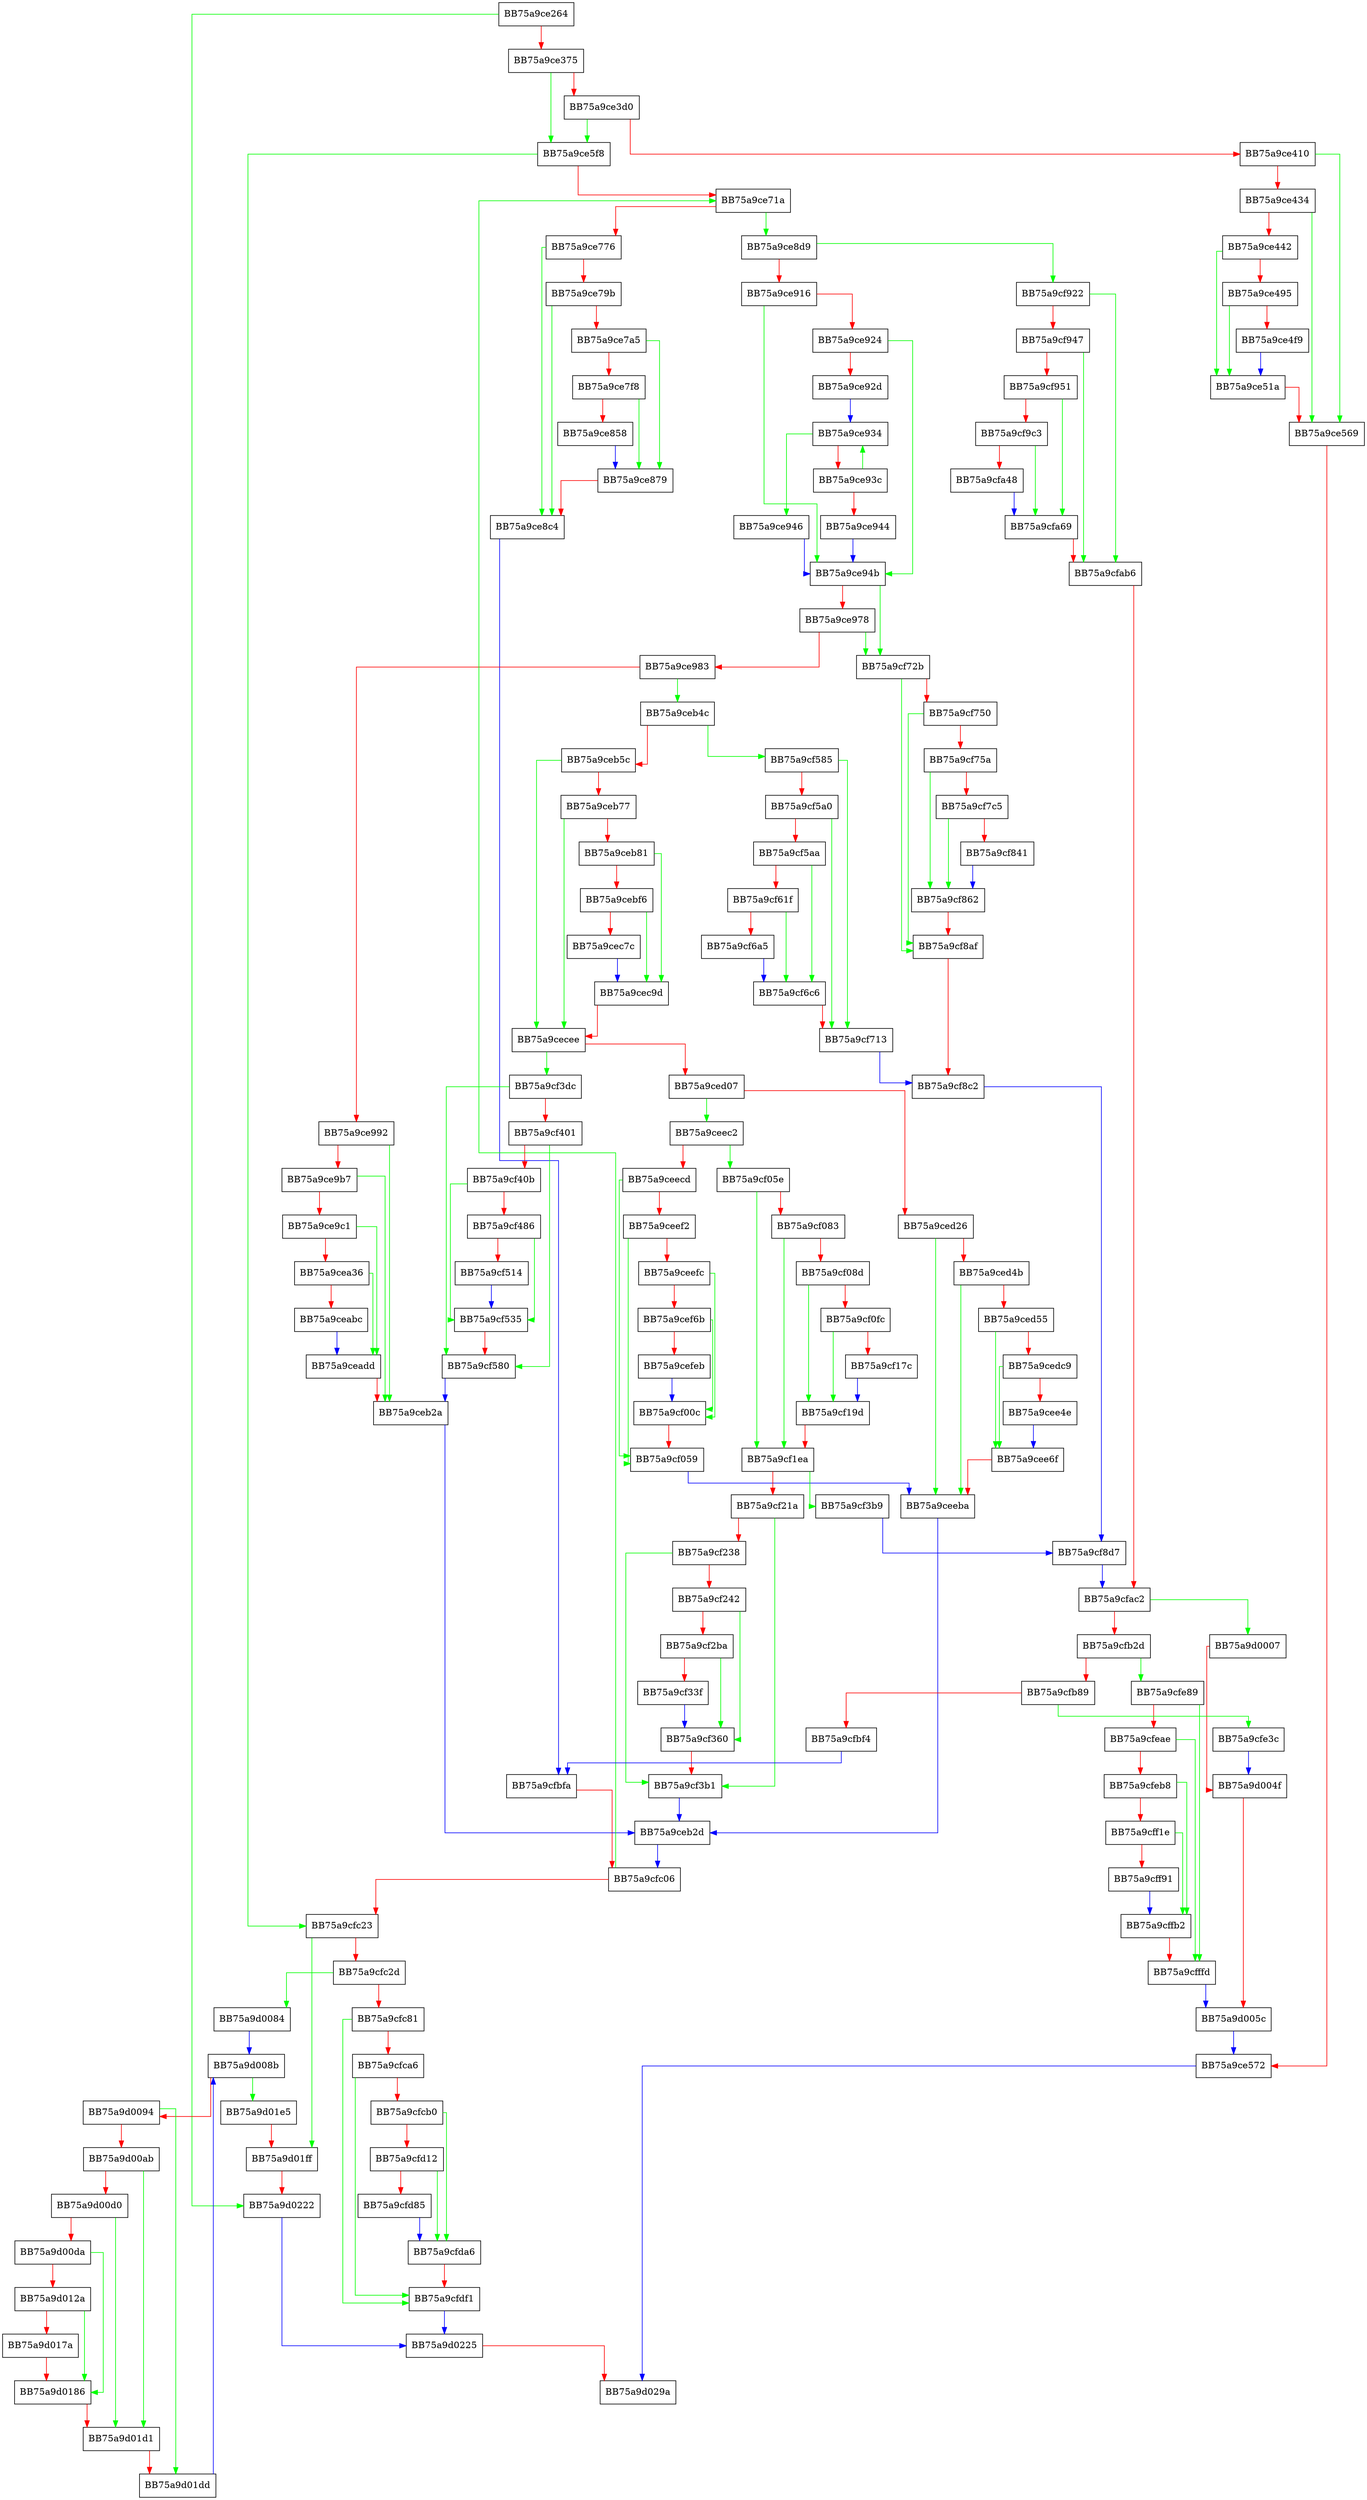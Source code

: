 digraph _import_cfi_database {
  node [shape="box"];
  graph [splines=ortho];
  BB75a9ce264 -> BB75a9d0222 [color="green"];
  BB75a9ce264 -> BB75a9ce375 [color="red"];
  BB75a9ce375 -> BB75a9ce5f8 [color="green"];
  BB75a9ce375 -> BB75a9ce3d0 [color="red"];
  BB75a9ce3d0 -> BB75a9ce5f8 [color="green"];
  BB75a9ce3d0 -> BB75a9ce410 [color="red"];
  BB75a9ce410 -> BB75a9ce569 [color="green"];
  BB75a9ce410 -> BB75a9ce434 [color="red"];
  BB75a9ce434 -> BB75a9ce569 [color="green"];
  BB75a9ce434 -> BB75a9ce442 [color="red"];
  BB75a9ce442 -> BB75a9ce51a [color="green"];
  BB75a9ce442 -> BB75a9ce495 [color="red"];
  BB75a9ce495 -> BB75a9ce51a [color="green"];
  BB75a9ce495 -> BB75a9ce4f9 [color="red"];
  BB75a9ce4f9 -> BB75a9ce51a [color="blue"];
  BB75a9ce51a -> BB75a9ce569 [color="red"];
  BB75a9ce569 -> BB75a9ce572 [color="red"];
  BB75a9ce572 -> BB75a9d029a [color="blue"];
  BB75a9ce5f8 -> BB75a9cfc23 [color="green"];
  BB75a9ce5f8 -> BB75a9ce71a [color="red"];
  BB75a9ce71a -> BB75a9ce8d9 [color="green"];
  BB75a9ce71a -> BB75a9ce776 [color="red"];
  BB75a9ce776 -> BB75a9ce8c4 [color="green"];
  BB75a9ce776 -> BB75a9ce79b [color="red"];
  BB75a9ce79b -> BB75a9ce8c4 [color="green"];
  BB75a9ce79b -> BB75a9ce7a5 [color="red"];
  BB75a9ce7a5 -> BB75a9ce879 [color="green"];
  BB75a9ce7a5 -> BB75a9ce7f8 [color="red"];
  BB75a9ce7f8 -> BB75a9ce879 [color="green"];
  BB75a9ce7f8 -> BB75a9ce858 [color="red"];
  BB75a9ce858 -> BB75a9ce879 [color="blue"];
  BB75a9ce879 -> BB75a9ce8c4 [color="red"];
  BB75a9ce8c4 -> BB75a9cfbfa [color="blue"];
  BB75a9ce8d9 -> BB75a9cf922 [color="green"];
  BB75a9ce8d9 -> BB75a9ce916 [color="red"];
  BB75a9ce916 -> BB75a9ce94b [color="green"];
  BB75a9ce916 -> BB75a9ce924 [color="red"];
  BB75a9ce924 -> BB75a9ce94b [color="green"];
  BB75a9ce924 -> BB75a9ce92d [color="red"];
  BB75a9ce92d -> BB75a9ce934 [color="blue"];
  BB75a9ce934 -> BB75a9ce946 [color="green"];
  BB75a9ce934 -> BB75a9ce93c [color="red"];
  BB75a9ce93c -> BB75a9ce934 [color="green"];
  BB75a9ce93c -> BB75a9ce944 [color="red"];
  BB75a9ce944 -> BB75a9ce94b [color="blue"];
  BB75a9ce946 -> BB75a9ce94b [color="blue"];
  BB75a9ce94b -> BB75a9cf72b [color="green"];
  BB75a9ce94b -> BB75a9ce978 [color="red"];
  BB75a9ce978 -> BB75a9cf72b [color="green"];
  BB75a9ce978 -> BB75a9ce983 [color="red"];
  BB75a9ce983 -> BB75a9ceb4c [color="green"];
  BB75a9ce983 -> BB75a9ce992 [color="red"];
  BB75a9ce992 -> BB75a9ceb2a [color="green"];
  BB75a9ce992 -> BB75a9ce9b7 [color="red"];
  BB75a9ce9b7 -> BB75a9ceb2a [color="green"];
  BB75a9ce9b7 -> BB75a9ce9c1 [color="red"];
  BB75a9ce9c1 -> BB75a9ceadd [color="green"];
  BB75a9ce9c1 -> BB75a9cea36 [color="red"];
  BB75a9cea36 -> BB75a9ceadd [color="green"];
  BB75a9cea36 -> BB75a9ceabc [color="red"];
  BB75a9ceabc -> BB75a9ceadd [color="blue"];
  BB75a9ceadd -> BB75a9ceb2a [color="red"];
  BB75a9ceb2a -> BB75a9ceb2d [color="blue"];
  BB75a9ceb2d -> BB75a9cfc06 [color="blue"];
  BB75a9ceb4c -> BB75a9cf585 [color="green"];
  BB75a9ceb4c -> BB75a9ceb5c [color="red"];
  BB75a9ceb5c -> BB75a9cecee [color="green"];
  BB75a9ceb5c -> BB75a9ceb77 [color="red"];
  BB75a9ceb77 -> BB75a9cecee [color="green"];
  BB75a9ceb77 -> BB75a9ceb81 [color="red"];
  BB75a9ceb81 -> BB75a9cec9d [color="green"];
  BB75a9ceb81 -> BB75a9cebf6 [color="red"];
  BB75a9cebf6 -> BB75a9cec9d [color="green"];
  BB75a9cebf6 -> BB75a9cec7c [color="red"];
  BB75a9cec7c -> BB75a9cec9d [color="blue"];
  BB75a9cec9d -> BB75a9cecee [color="red"];
  BB75a9cecee -> BB75a9cf3dc [color="green"];
  BB75a9cecee -> BB75a9ced07 [color="red"];
  BB75a9ced07 -> BB75a9ceec2 [color="green"];
  BB75a9ced07 -> BB75a9ced26 [color="red"];
  BB75a9ced26 -> BB75a9ceeba [color="green"];
  BB75a9ced26 -> BB75a9ced4b [color="red"];
  BB75a9ced4b -> BB75a9ceeba [color="green"];
  BB75a9ced4b -> BB75a9ced55 [color="red"];
  BB75a9ced55 -> BB75a9cee6f [color="green"];
  BB75a9ced55 -> BB75a9cedc9 [color="red"];
  BB75a9cedc9 -> BB75a9cee6f [color="green"];
  BB75a9cedc9 -> BB75a9cee4e [color="red"];
  BB75a9cee4e -> BB75a9cee6f [color="blue"];
  BB75a9cee6f -> BB75a9ceeba [color="red"];
  BB75a9ceeba -> BB75a9ceb2d [color="blue"];
  BB75a9ceec2 -> BB75a9cf05e [color="green"];
  BB75a9ceec2 -> BB75a9ceecd [color="red"];
  BB75a9ceecd -> BB75a9cf059 [color="green"];
  BB75a9ceecd -> BB75a9ceef2 [color="red"];
  BB75a9ceef2 -> BB75a9cf059 [color="green"];
  BB75a9ceef2 -> BB75a9ceefc [color="red"];
  BB75a9ceefc -> BB75a9cf00c [color="green"];
  BB75a9ceefc -> BB75a9cef6b [color="red"];
  BB75a9cef6b -> BB75a9cf00c [color="green"];
  BB75a9cef6b -> BB75a9cefeb [color="red"];
  BB75a9cefeb -> BB75a9cf00c [color="blue"];
  BB75a9cf00c -> BB75a9cf059 [color="red"];
  BB75a9cf059 -> BB75a9ceeba [color="blue"];
  BB75a9cf05e -> BB75a9cf1ea [color="green"];
  BB75a9cf05e -> BB75a9cf083 [color="red"];
  BB75a9cf083 -> BB75a9cf1ea [color="green"];
  BB75a9cf083 -> BB75a9cf08d [color="red"];
  BB75a9cf08d -> BB75a9cf19d [color="green"];
  BB75a9cf08d -> BB75a9cf0fc [color="red"];
  BB75a9cf0fc -> BB75a9cf19d [color="green"];
  BB75a9cf0fc -> BB75a9cf17c [color="red"];
  BB75a9cf17c -> BB75a9cf19d [color="blue"];
  BB75a9cf19d -> BB75a9cf1ea [color="red"];
  BB75a9cf1ea -> BB75a9cf3b9 [color="green"];
  BB75a9cf1ea -> BB75a9cf21a [color="red"];
  BB75a9cf21a -> BB75a9cf3b1 [color="green"];
  BB75a9cf21a -> BB75a9cf238 [color="red"];
  BB75a9cf238 -> BB75a9cf3b1 [color="green"];
  BB75a9cf238 -> BB75a9cf242 [color="red"];
  BB75a9cf242 -> BB75a9cf360 [color="green"];
  BB75a9cf242 -> BB75a9cf2ba [color="red"];
  BB75a9cf2ba -> BB75a9cf360 [color="green"];
  BB75a9cf2ba -> BB75a9cf33f [color="red"];
  BB75a9cf33f -> BB75a9cf360 [color="blue"];
  BB75a9cf360 -> BB75a9cf3b1 [color="red"];
  BB75a9cf3b1 -> BB75a9ceb2d [color="blue"];
  BB75a9cf3b9 -> BB75a9cf8d7 [color="blue"];
  BB75a9cf3dc -> BB75a9cf580 [color="green"];
  BB75a9cf3dc -> BB75a9cf401 [color="red"];
  BB75a9cf401 -> BB75a9cf580 [color="green"];
  BB75a9cf401 -> BB75a9cf40b [color="red"];
  BB75a9cf40b -> BB75a9cf535 [color="green"];
  BB75a9cf40b -> BB75a9cf486 [color="red"];
  BB75a9cf486 -> BB75a9cf535 [color="green"];
  BB75a9cf486 -> BB75a9cf514 [color="red"];
  BB75a9cf514 -> BB75a9cf535 [color="blue"];
  BB75a9cf535 -> BB75a9cf580 [color="red"];
  BB75a9cf580 -> BB75a9ceb2a [color="blue"];
  BB75a9cf585 -> BB75a9cf713 [color="green"];
  BB75a9cf585 -> BB75a9cf5a0 [color="red"];
  BB75a9cf5a0 -> BB75a9cf713 [color="green"];
  BB75a9cf5a0 -> BB75a9cf5aa [color="red"];
  BB75a9cf5aa -> BB75a9cf6c6 [color="green"];
  BB75a9cf5aa -> BB75a9cf61f [color="red"];
  BB75a9cf61f -> BB75a9cf6c6 [color="green"];
  BB75a9cf61f -> BB75a9cf6a5 [color="red"];
  BB75a9cf6a5 -> BB75a9cf6c6 [color="blue"];
  BB75a9cf6c6 -> BB75a9cf713 [color="red"];
  BB75a9cf713 -> BB75a9cf8c2 [color="blue"];
  BB75a9cf72b -> BB75a9cf8af [color="green"];
  BB75a9cf72b -> BB75a9cf750 [color="red"];
  BB75a9cf750 -> BB75a9cf8af [color="green"];
  BB75a9cf750 -> BB75a9cf75a [color="red"];
  BB75a9cf75a -> BB75a9cf862 [color="green"];
  BB75a9cf75a -> BB75a9cf7c5 [color="red"];
  BB75a9cf7c5 -> BB75a9cf862 [color="green"];
  BB75a9cf7c5 -> BB75a9cf841 [color="red"];
  BB75a9cf841 -> BB75a9cf862 [color="blue"];
  BB75a9cf862 -> BB75a9cf8af [color="red"];
  BB75a9cf8af -> BB75a9cf8c2 [color="red"];
  BB75a9cf8c2 -> BB75a9cf8d7 [color="blue"];
  BB75a9cf8d7 -> BB75a9cfac2 [color="blue"];
  BB75a9cf922 -> BB75a9cfab6 [color="green"];
  BB75a9cf922 -> BB75a9cf947 [color="red"];
  BB75a9cf947 -> BB75a9cfab6 [color="green"];
  BB75a9cf947 -> BB75a9cf951 [color="red"];
  BB75a9cf951 -> BB75a9cfa69 [color="green"];
  BB75a9cf951 -> BB75a9cf9c3 [color="red"];
  BB75a9cf9c3 -> BB75a9cfa69 [color="green"];
  BB75a9cf9c3 -> BB75a9cfa48 [color="red"];
  BB75a9cfa48 -> BB75a9cfa69 [color="blue"];
  BB75a9cfa69 -> BB75a9cfab6 [color="red"];
  BB75a9cfab6 -> BB75a9cfac2 [color="red"];
  BB75a9cfac2 -> BB75a9d0007 [color="green"];
  BB75a9cfac2 -> BB75a9cfb2d [color="red"];
  BB75a9cfb2d -> BB75a9cfe89 [color="green"];
  BB75a9cfb2d -> BB75a9cfb89 [color="red"];
  BB75a9cfb89 -> BB75a9cfe3c [color="green"];
  BB75a9cfb89 -> BB75a9cfbf4 [color="red"];
  BB75a9cfbf4 -> BB75a9cfbfa [color="blue"];
  BB75a9cfbfa -> BB75a9cfc06 [color="red"];
  BB75a9cfc06 -> BB75a9ce71a [color="green"];
  BB75a9cfc06 -> BB75a9cfc23 [color="red"];
  BB75a9cfc23 -> BB75a9d01ff [color="green"];
  BB75a9cfc23 -> BB75a9cfc2d [color="red"];
  BB75a9cfc2d -> BB75a9d0084 [color="green"];
  BB75a9cfc2d -> BB75a9cfc81 [color="red"];
  BB75a9cfc81 -> BB75a9cfdf1 [color="green"];
  BB75a9cfc81 -> BB75a9cfca6 [color="red"];
  BB75a9cfca6 -> BB75a9cfdf1 [color="green"];
  BB75a9cfca6 -> BB75a9cfcb0 [color="red"];
  BB75a9cfcb0 -> BB75a9cfda6 [color="green"];
  BB75a9cfcb0 -> BB75a9cfd12 [color="red"];
  BB75a9cfd12 -> BB75a9cfda6 [color="green"];
  BB75a9cfd12 -> BB75a9cfd85 [color="red"];
  BB75a9cfd85 -> BB75a9cfda6 [color="blue"];
  BB75a9cfda6 -> BB75a9cfdf1 [color="red"];
  BB75a9cfdf1 -> BB75a9d0225 [color="blue"];
  BB75a9cfe3c -> BB75a9d004f [color="blue"];
  BB75a9cfe89 -> BB75a9cfffd [color="green"];
  BB75a9cfe89 -> BB75a9cfeae [color="red"];
  BB75a9cfeae -> BB75a9cfffd [color="green"];
  BB75a9cfeae -> BB75a9cfeb8 [color="red"];
  BB75a9cfeb8 -> BB75a9cffb2 [color="green"];
  BB75a9cfeb8 -> BB75a9cff1e [color="red"];
  BB75a9cff1e -> BB75a9cffb2 [color="green"];
  BB75a9cff1e -> BB75a9cff91 [color="red"];
  BB75a9cff91 -> BB75a9cffb2 [color="blue"];
  BB75a9cffb2 -> BB75a9cfffd [color="red"];
  BB75a9cfffd -> BB75a9d005c [color="blue"];
  BB75a9d0007 -> BB75a9d004f [color="red"];
  BB75a9d004f -> BB75a9d005c [color="red"];
  BB75a9d005c -> BB75a9ce572 [color="blue"];
  BB75a9d0084 -> BB75a9d008b [color="blue"];
  BB75a9d008b -> BB75a9d01e5 [color="green"];
  BB75a9d008b -> BB75a9d0094 [color="red"];
  BB75a9d0094 -> BB75a9d01dd [color="green"];
  BB75a9d0094 -> BB75a9d00ab [color="red"];
  BB75a9d00ab -> BB75a9d01d1 [color="green"];
  BB75a9d00ab -> BB75a9d00d0 [color="red"];
  BB75a9d00d0 -> BB75a9d01d1 [color="green"];
  BB75a9d00d0 -> BB75a9d00da [color="red"];
  BB75a9d00da -> BB75a9d0186 [color="green"];
  BB75a9d00da -> BB75a9d012a [color="red"];
  BB75a9d012a -> BB75a9d0186 [color="green"];
  BB75a9d012a -> BB75a9d017a [color="red"];
  BB75a9d017a -> BB75a9d0186 [color="red"];
  BB75a9d0186 -> BB75a9d01d1 [color="red"];
  BB75a9d01d1 -> BB75a9d01dd [color="red"];
  BB75a9d01dd -> BB75a9d008b [color="blue"];
  BB75a9d01e5 -> BB75a9d01ff [color="red"];
  BB75a9d01ff -> BB75a9d0222 [color="red"];
  BB75a9d0222 -> BB75a9d0225 [color="blue"];
  BB75a9d0225 -> BB75a9d029a [color="red"];
}